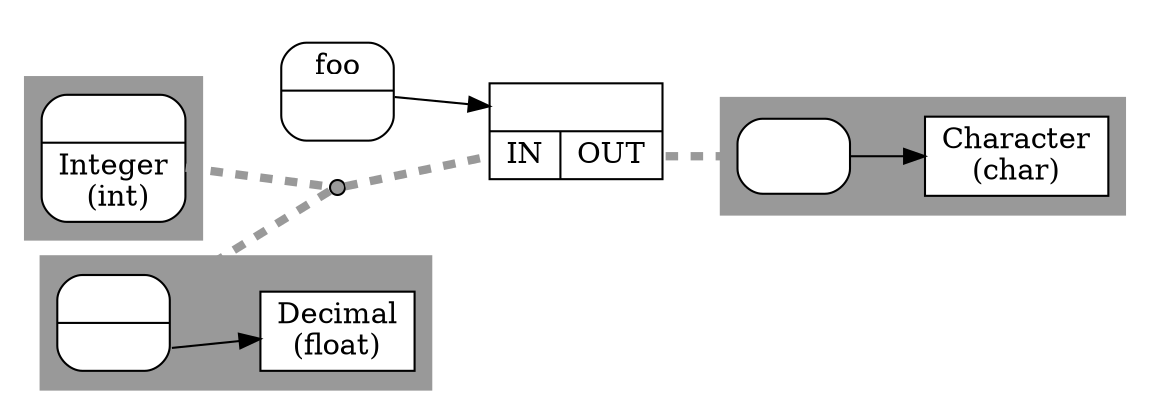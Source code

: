 digraph structs {
    rankdir=LR; 
    splines=line;
    graph[style="filled",color="gray60"];
    node [shape=record,style="filled", fillcolor="white"];
    edge[penwidth="4.0",arrowhead="none",style="dashed",color="gray60"]; 
    subgraph cluster_1 {
        "node1" [
            label = "<f0> | <f1>Integer\n (int)";
            shape = "Mrecord";
        ];
	}   
    subgraph cluster_2 {
        "node2" [
            label = "<f0> | <f1>";
            shape = "Mrecord";
        ];
        "node8" [
            label = "Decimal\n(float)"
        ]
        node2:f1 -> node8[penwidth="1.0",arrowhead="normal",color="black",style="solid"];
	} 
    subgraph cluster_3 {
        "node3" [
            label = "<f0>";
            shape = "Mrecord";
        ];
        "node7" [
            label = "Character\n(char)"
        ]
        node3:f1 -> node7[penwidth="1.0",arrowhead="normal",color="black",style="solid"];
	}  

    subgraph cluster_4 {
        node5[label="<name>|{<in>IN|<out>OUT}"];
        "node4" [
            label = "<f0> foo| <f1>\n";
            shape = "Mrecord";
        ];
        color="white";
        node6[shape=point,style="filled",width="0.1",fillcolor="gray60" color="black"];
	}
    
    node4 -> node5:name [penwidth="1.0",arrowhead="normal",color="black",style="solid"];
    node1 -> node6
    node2 -> node6;
    node6 -> node5:in;
    node5:out -> node3;
} 